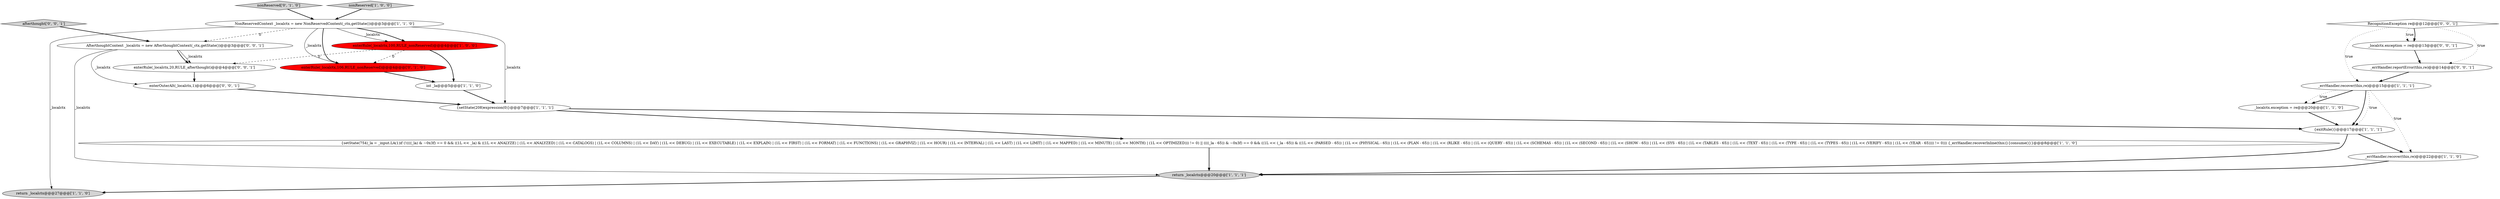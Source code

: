 digraph {
12 [style = filled, label = "enterRule(_localctx,106,RULE_nonReserved)@@@4@@@['0', '1', '0']", fillcolor = red, shape = ellipse image = "AAA1AAABBB2BBB"];
1 [style = filled, label = "return _localctx@@@20@@@['1', '1', '1']", fillcolor = lightgray, shape = ellipse image = "AAA0AAABBB1BBB"];
8 [style = filled, label = "_localctx.exception = re@@@20@@@['1', '1', '0']", fillcolor = white, shape = ellipse image = "AAA0AAABBB1BBB"];
19 [style = filled, label = "enterRule(_localctx,20,RULE_afterthought)@@@4@@@['0', '0', '1']", fillcolor = white, shape = ellipse image = "AAA0AAABBB3BBB"];
5 [style = filled, label = "enterRule(_localctx,100,RULE_nonReserved)@@@4@@@['1', '0', '0']", fillcolor = red, shape = ellipse image = "AAA1AAABBB1BBB"];
9 [style = filled, label = "int _la@@@5@@@['1', '1', '0']", fillcolor = white, shape = ellipse image = "AAA0AAABBB1BBB"];
13 [style = filled, label = "nonReserved['0', '1', '0']", fillcolor = lightgray, shape = diamond image = "AAA0AAABBB2BBB"];
14 [style = filled, label = "_errHandler.reportError(this,re)@@@14@@@['0', '0', '1']", fillcolor = white, shape = ellipse image = "AAA0AAABBB3BBB"];
11 [style = filled, label = "{exitRule()}@@@17@@@['1', '1', '1']", fillcolor = white, shape = ellipse image = "AAA0AAABBB1BBB"];
7 [style = filled, label = "_errHandler.recover(this,re)@@@15@@@['1', '1', '1']", fillcolor = white, shape = ellipse image = "AAA0AAABBB1BBB"];
3 [style = filled, label = "{setState(208)expression(0)}@@@7@@@['1', '1', '1']", fillcolor = white, shape = ellipse image = "AAA0AAABBB1BBB"];
2 [style = filled, label = "return _localctx@@@27@@@['1', '1', '0']", fillcolor = lightgray, shape = ellipse image = "AAA0AAABBB1BBB"];
17 [style = filled, label = "_localctx.exception = re@@@13@@@['0', '0', '1']", fillcolor = white, shape = ellipse image = "AAA0AAABBB3BBB"];
0 [style = filled, label = "{setState(754)_la = _input.LA(1)if (!((((_la) & ~0x3f) == 0 && ((1L << _la) & ((1L << ANALYZE) | (1L << ANALYZED) | (1L << CATALOGS) | (1L << COLUMNS) | (1L << DAY) | (1L << DEBUG) | (1L << EXECUTABLE) | (1L << EXPLAIN) | (1L << FIRST) | (1L << FORMAT) | (1L << FUNCTIONS) | (1L << GRAPHVIZ) | (1L << HOUR) | (1L << INTERVAL) | (1L << LAST) | (1L << LIMIT) | (1L << MAPPED) | (1L << MINUTE) | (1L << MONTH) | (1L << OPTIMIZED))) != 0) || ((((_la - 65)) & ~0x3f) == 0 && ((1L << (_la - 65)) & ((1L << (PARSED - 65)) | (1L << (PHYSICAL - 65)) | (1L << (PLAN - 65)) | (1L << (RLIKE - 65)) | (1L << (QUERY - 65)) | (1L << (SCHEMAS - 65)) | (1L << (SECOND - 65)) | (1L << (SHOW - 65)) | (1L << (SYS - 65)) | (1L << (TABLES - 65)) | (1L << (TEXT - 65)) | (1L << (TYPE - 65)) | (1L << (TYPES - 65)) | (1L << (VERIFY - 65)) | (1L << (YEAR - 65)))) != 0))) {_errHandler.recoverInline(this)}{consume()}}@@@8@@@['1', '1', '0']", fillcolor = white, shape = ellipse image = "AAA0AAABBB1BBB"];
10 [style = filled, label = "NonReservedContext _localctx = new NonReservedContext(_ctx,getState())@@@3@@@['1', '1', '0']", fillcolor = white, shape = ellipse image = "AAA0AAABBB1BBB"];
6 [style = filled, label = "nonReserved['1', '0', '0']", fillcolor = lightgray, shape = diamond image = "AAA0AAABBB1BBB"];
4 [style = filled, label = "_errHandler.recover(this,re)@@@22@@@['1', '1', '0']", fillcolor = white, shape = ellipse image = "AAA0AAABBB1BBB"];
15 [style = filled, label = "AfterthoughtContext _localctx = new AfterthoughtContext(_ctx,getState())@@@3@@@['0', '0', '1']", fillcolor = white, shape = ellipse image = "AAA0AAABBB3BBB"];
18 [style = filled, label = "RecognitionException re@@@12@@@['0', '0', '1']", fillcolor = white, shape = diamond image = "AAA0AAABBB3BBB"];
16 [style = filled, label = "enterOuterAlt(_localctx,1)@@@6@@@['0', '0', '1']", fillcolor = white, shape = ellipse image = "AAA0AAABBB3BBB"];
20 [style = filled, label = "afterthought['0', '0', '1']", fillcolor = lightgray, shape = diamond image = "AAA0AAABBB3BBB"];
10->15 [style = dashed, label="0"];
13->10 [style = bold, label=""];
16->3 [style = bold, label=""];
5->12 [style = dashed, label="0"];
7->11 [style = bold, label=""];
18->7 [style = dotted, label="true"];
5->9 [style = bold, label=""];
11->1 [style = bold, label=""];
11->4 [style = bold, label=""];
3->11 [style = bold, label=""];
18->17 [style = bold, label=""];
15->19 [style = bold, label=""];
7->8 [style = bold, label=""];
12->9 [style = bold, label=""];
18->14 [style = dotted, label="true"];
3->0 [style = bold, label=""];
15->19 [style = solid, label="_localctx"];
19->16 [style = bold, label=""];
14->7 [style = bold, label=""];
10->5 [style = solid, label="_localctx"];
10->2 [style = solid, label="_localctx"];
10->5 [style = bold, label=""];
15->16 [style = solid, label="_localctx"];
7->11 [style = dotted, label="true"];
17->14 [style = bold, label=""];
10->12 [style = bold, label=""];
0->1 [style = bold, label=""];
6->10 [style = bold, label=""];
15->1 [style = solid, label="_localctx"];
7->4 [style = dotted, label="true"];
10->3 [style = solid, label="_localctx"];
9->3 [style = bold, label=""];
4->1 [style = bold, label=""];
1->2 [style = bold, label=""];
18->17 [style = dotted, label="true"];
10->12 [style = solid, label="_localctx"];
7->8 [style = dotted, label="true"];
8->11 [style = bold, label=""];
20->15 [style = bold, label=""];
5->19 [style = dashed, label="0"];
}
